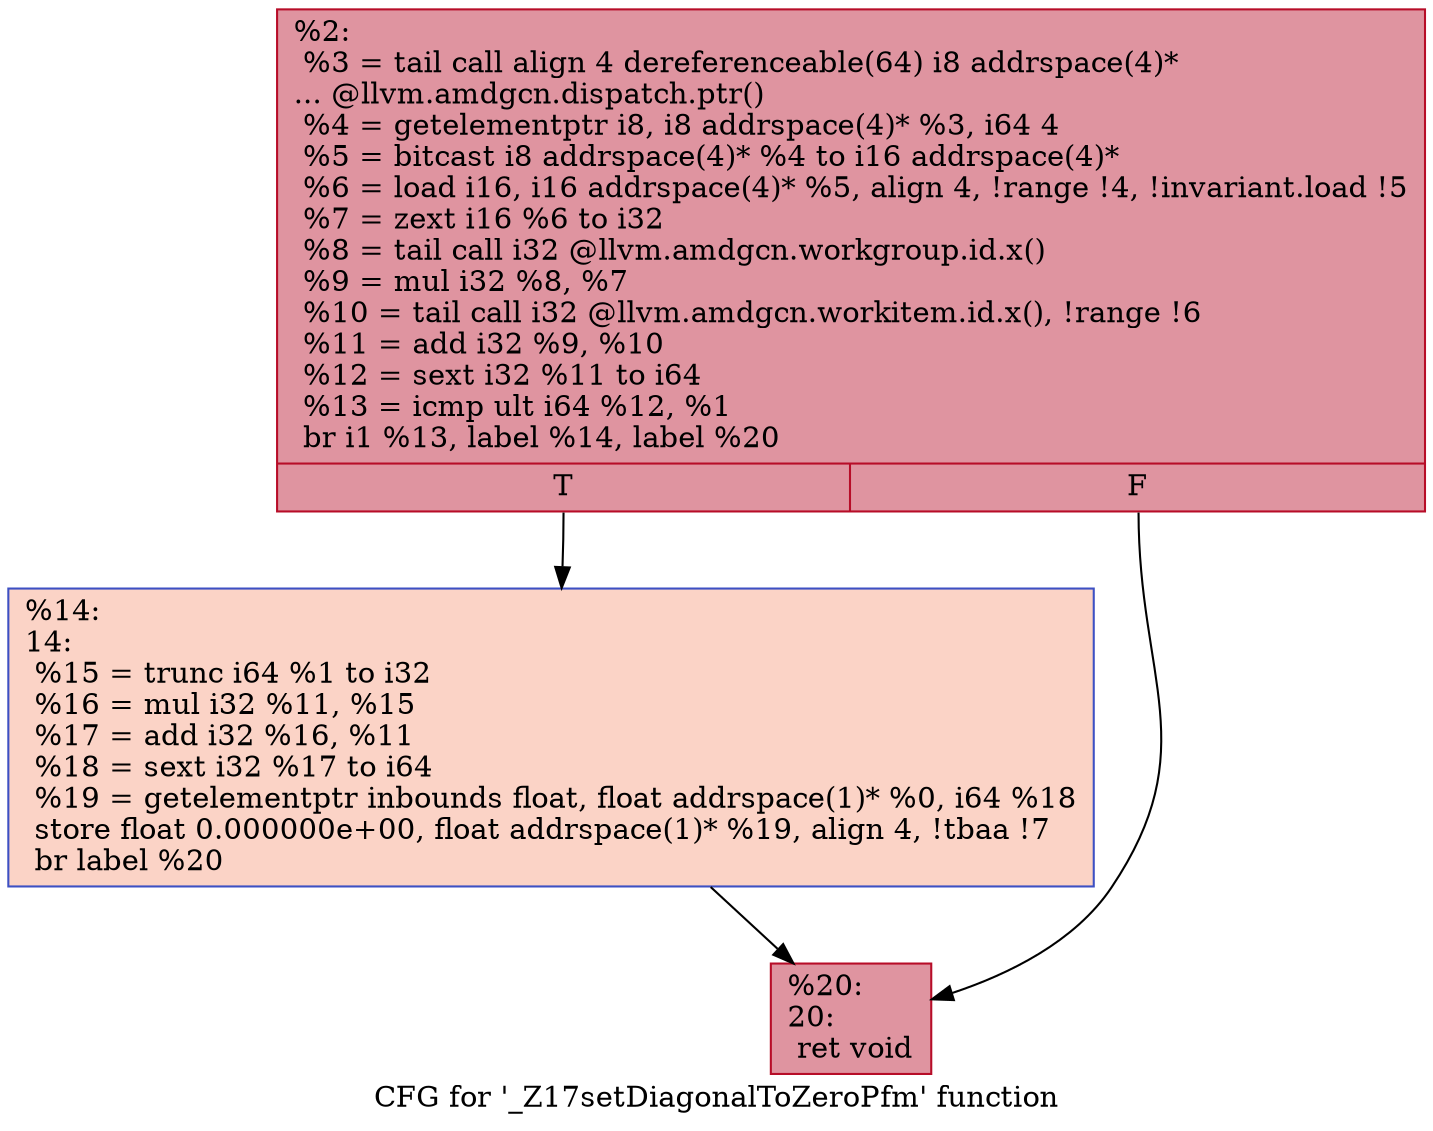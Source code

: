 digraph "CFG for '_Z17setDiagonalToZeroPfm' function" {
	label="CFG for '_Z17setDiagonalToZeroPfm' function";

	Node0x49d6f60 [shape=record,color="#b70d28ff", style=filled, fillcolor="#b70d2870",label="{%2:\l  %3 = tail call align 4 dereferenceable(64) i8 addrspace(4)*\l... @llvm.amdgcn.dispatch.ptr()\l  %4 = getelementptr i8, i8 addrspace(4)* %3, i64 4\l  %5 = bitcast i8 addrspace(4)* %4 to i16 addrspace(4)*\l  %6 = load i16, i16 addrspace(4)* %5, align 4, !range !4, !invariant.load !5\l  %7 = zext i16 %6 to i32\l  %8 = tail call i32 @llvm.amdgcn.workgroup.id.x()\l  %9 = mul i32 %8, %7\l  %10 = tail call i32 @llvm.amdgcn.workitem.id.x(), !range !6\l  %11 = add i32 %9, %10\l  %12 = sext i32 %11 to i64\l  %13 = icmp ult i64 %12, %1\l  br i1 %13, label %14, label %20\l|{<s0>T|<s1>F}}"];
	Node0x49d6f60:s0 -> Node0x49d8ed0;
	Node0x49d6f60:s1 -> Node0x49d8f60;
	Node0x49d8ed0 [shape=record,color="#3d50c3ff", style=filled, fillcolor="#f59c7d70",label="{%14:\l14:                                               \l  %15 = trunc i64 %1 to i32\l  %16 = mul i32 %11, %15\l  %17 = add i32 %16, %11\l  %18 = sext i32 %17 to i64\l  %19 = getelementptr inbounds float, float addrspace(1)* %0, i64 %18\l  store float 0.000000e+00, float addrspace(1)* %19, align 4, !tbaa !7\l  br label %20\l}"];
	Node0x49d8ed0 -> Node0x49d8f60;
	Node0x49d8f60 [shape=record,color="#b70d28ff", style=filled, fillcolor="#b70d2870",label="{%20:\l20:                                               \l  ret void\l}"];
}

